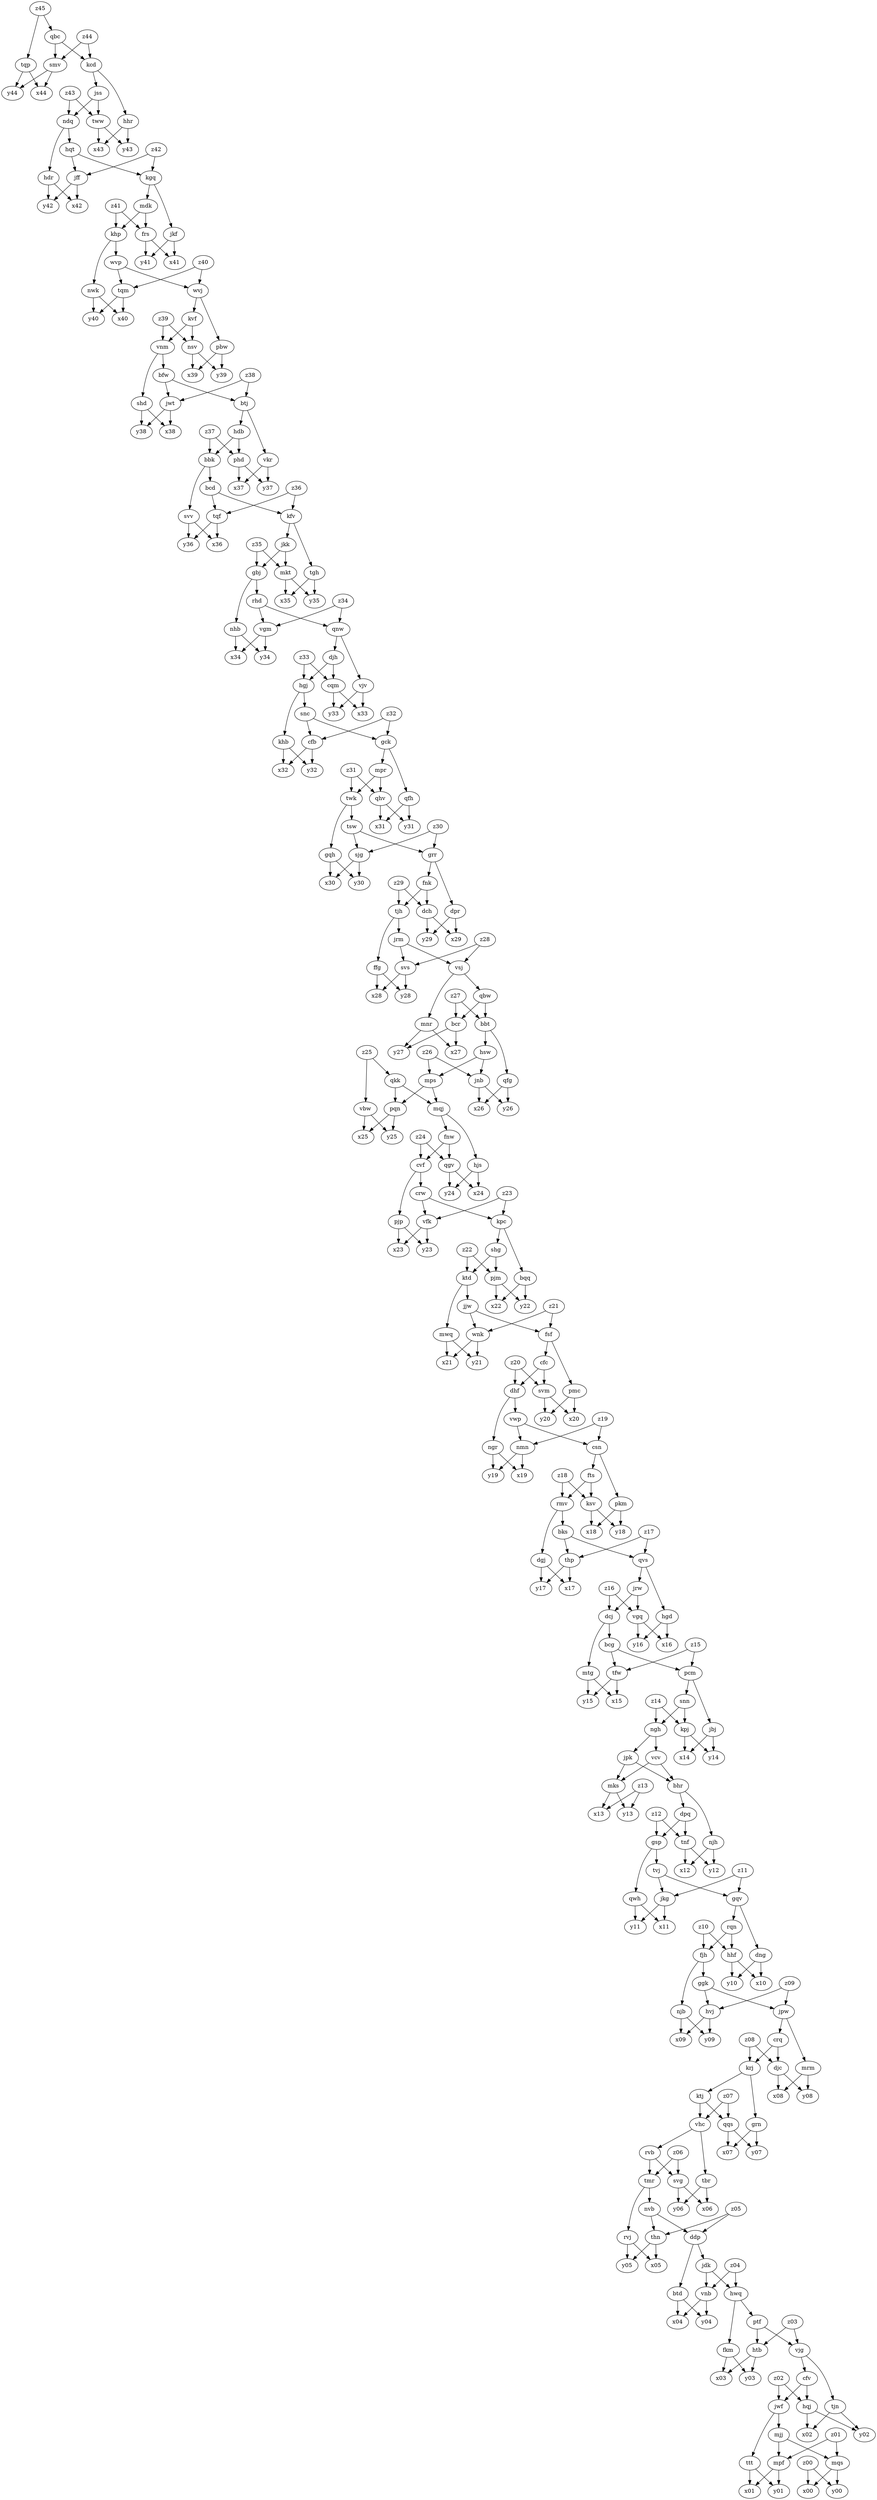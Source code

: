 digraph {
        z07 -> qqs
        z07 -> vhc
        z06 -> tmr
        z06 -> svg
        z09 -> jpw
        z09 -> hvj
        bqq -> y22
        bqq -> x22
        z08 -> krj
        z08 -> djc
        mwq -> x21
        mwq -> y21
        pmc -> x20
        pmc -> y20
        kcd -> jss
        kcd -> hhr
        rqn -> hhf
        rqn -> fjh
        ksv -> y18
        ksv -> x18
        z10 -> hhf
        z10 -> fjh
        z12 -> tnf
        z12 -> gsp
        ktd -> jjw
        ktd -> mwq
        z11 -> jkg
        z11 -> gqv
        z14 -> ngh
        z14 -> kpj
        z13 -> x13
        z13 -> y13
        z16 -> dcj
        z16 -> vgq
        z15 -> pcm
        z15 -> tfw
        z18 -> rmv
        z18 -> ksv
        ktj -> qqs
        ktj -> vhc
        z17 -> thp
        z17 -> qvs
        z19 -> csn
        z19 -> nmn
        jrm -> svs
        jrm -> vsj
        fjh -> ggk
        fjh -> njb
        njb -> x09
        njb -> y09
        tvj -> gqv
        tvj -> jkg
        bbk -> svv
        bbk -> bcd
        njh -> y12
        njh -> x12
        jrw -> dcj
        jrw -> vgq
        vjg -> tjn
        vjg -> cfv
        jbj -> y14
        jbj -> x14
        bbt -> hsw
        bbt -> qfg
        z21 -> fsf
        z21 -> wnk
        z20 -> svm
        z20 -> dhf
        z23 -> kpc
        z23 -> vfk
        z22 -> pjm
        z22 -> ktd
        z25 -> vbw
        z25 -> qkk
        z24 -> qgv
        z24 -> cvf
        z27 -> bbt
        z27 -> bcr
        z26 -> jnb
        z26 -> mps
        z29 -> tjh
        z29 -> dch
        z28 -> svs
        z28 -> vsj
        bcd -> tqf
        bcd -> kfv
        vjv -> x33
        vjv -> y33
        tfw -> y15
        tfw -> x15
        dgj -> y17
        dgj -> x17
        bcg -> tfw
        bcg -> pcm
        twk -> tsw
        twk -> gqh
        fkm -> x03
        fkm -> y03
        jss -> ndq
        jss -> tww
        bcr -> y27
        bcr -> x27
        cvf -> crw
        cvf -> pjp
        qqs -> y07
        qqs -> x07
        btd -> x04
        btd -> y04
        tgh -> y35
        tgh -> x35
        tww -> y43
        tww -> x43
        z30 -> sjg
        z30 -> grr
        z32 -> gck
        z32 -> cfb
        z31 -> qhv
        z31 -> twk
        btj -> hdb
        btj -> vkr
        kvf -> nsv
        kvf -> vnm
        z34 -> vgm
        z34 -> qnw
        z33 -> hgj
        z33 -> cqm
        vkr -> y37
        vkr -> x37
        z36 -> tqf
        z36 -> kfv
        z35 -> gbj
        z35 -> mkt
        cfb -> x32
        cfb -> y32
        z38 -> jwt
        z38 -> btj
        z37 -> bbk
        z37 -> phd
        z39 -> nsv
        z39 -> vnm
        cfc -> dhf
        cfc -> svm
        dhf -> vwp
        dhf -> ngr
        svg -> x06
        svg -> y06
        svm -> x20
        svm -> y20
        mjj -> mpf
        mjj -> mqs
        jdk -> vnb
        jdk -> hwq
        svs -> x28
        svs -> y28
        cfv -> hqj
        cfv -> jwf
        svv -> y36
        svv -> x36
        qbc -> smv
        qbc -> kcd
        wnk -> x21
        wnk -> y21
        z41 -> khp
        z41 -> frs
        z40 -> wvj
        z40 -> tqm
        z43 -> ndq
        z43 -> tww
        z42 -> kgq
        z42 -> jff
        kfv -> jkk
        kfv -> tgh
        z45 -> tqp
        z45 -> qbc
        z44 -> smv
        z44 -> kcd
        thn -> y05
        thn -> x05
        thp -> x17
        thp -> y17
        hqj -> y02
        hqj -> x02
        qbw -> bbt
        qbw -> bcr
        hqt -> kgq
        hqt -> jff
        pqn -> x25
        pqn -> y25
        nmn -> y19
        nmn -> x19
        mks -> y13
        mks -> x13
        kgq -> mdk
        kgq -> jkf
        mkt -> x35
        mkt -> y35
        djc -> y08
        djc -> x08
        rvb -> tmr
        rvb -> svg
        fnk -> tjh
        fnk -> dch
        djh -> cqm
        djh -> hgj
        khb -> y32
        khb -> x32
        rvj -> y05
        rvj -> x05
        jff -> y42
        jff -> x42
        vnb -> y04
        vnb -> x04
        shd -> y38
        shd -> x38
        fnw -> qgv
        fnw -> cvf
        bfw -> btj
        bfw -> jwt
        khp -> wvp
        khp -> nwk
        shg -> pjm
        shg -> ktd
        tjh -> jrm
        tjh -> ffg
        vnm -> shd
        vnm -> bfw
        jwf -> ttt
        jwf -> mjj
        tjn -> y02
        tjn -> x02
        gqh -> x30
        gqh -> y30
        pbw -> y39
        pbw -> x39
        jwt -> x38
        jwt -> y38
        hsw -> jnb
        hsw -> mps
        gqv -> dng
        gqv -> rqn
        htb -> x03
        htb -> y03
        pcm -> snn
        pcm -> jbj
        grn -> y07
        grn -> x07
        ptf -> htb
        ptf -> vjg
        grr -> fnk
        grr -> dpr
        hdb -> bbk
        hdb -> phd
        bhr -> dpq
        bhr -> njh
        gbj -> rhd
        gbj -> nhb
        rhd -> vgm
        rhd -> qnw
        qvs -> hgd
        qvs -> jrw
        mnr -> y27
        mnr -> x27
        sjg -> y30
        sjg -> x30
        qfh -> y31
        qfh -> x31
        qfg -> x26
        qfg -> y26
        hdr -> y42
        hdr -> x42
        qwh -> y11
        qwh -> x11
        gsp -> qwh
        gsp -> tvj
        gck -> qfh
        gck -> mpr
        tmr -> nvb
        tmr -> rvj
        dng -> x10
        dng -> y10
        hvj -> x09
        hvj -> y09
        qgv -> x24
        qgv -> y24
        mpf -> y01
        mpf -> x01
        frs -> x41
        frs -> y41
        tnf -> y12
        tnf -> x12
        mpr -> twk
        mpr -> qhv
        mps -> mqj
        mps -> pqn
        jjw -> fsf
        jjw -> wnk
        fsf -> pmc
        fsf -> cfc
        qhv -> x31
        qhv -> y31
        hwq -> ptf
        hwq -> fkm
        hgd -> x16
        hgd -> y16
        jkf -> x41
        jkf -> y41
        mqj -> hjs
        mqj -> fnw
        jkg -> x11
        jkg -> y11
        vbw -> y25
        vbw -> x25
        hgj -> khb
        hgj -> snc
        bks -> qvs
        bks -> thp
        jkk -> gbj
        jkk -> mkt
        vsj -> qbw
        vsj -> mnr
        mqs -> y00
        mqs -> x00
        nsv -> y39
        nsv -> x39
        smv -> y44
        smv -> x44
        dpq -> gsp
        dpq -> tnf
        fts -> ksv
        fts -> rmv
        dpr -> x29
        dpr -> y29
        hhf -> x10
        hhf -> y10
        vcv -> mks
        vcv -> bhr
        snc -> gck
        snc -> cfb
        mrm -> x08
        mrm -> y08
        wvj -> pbw
        wvj -> kvf
        phd -> x37
        phd -> y37
        wvp -> wvj
        wvp -> tqm
        snn -> ngh
        snn -> kpj
        hhr -> y43
        hhr -> x43
        ndq -> hqt
        ndq -> hdr
        tqf -> y36
        tqf -> x36
        ggk -> hvj
        ggk -> jpw
        qkk -> mqj
        qkk -> pqn
        tqm -> y40
        tqm -> x40
        tqp -> x44
        tqp -> y44
        rmv -> bks
        rmv -> dgj
        nvb -> ddp
        nvb -> thn
        jnb -> y26
        jnb -> x26
        kpc -> shg
        kpc -> bqq
        mtg -> x15
        mtg -> y15
        kpj -> y14
        kpj -> x14
        ffg -> y28
        ffg -> x28
        hjs -> x24
        hjs -> y24
        pjm -> x22
        pjm -> y22
        mdk -> frs
        mdk -> khp
        pjp -> x23
        pjp -> y23
        vfk -> y23
        vfk -> x23
        cqm -> x33
        cqm -> y33
        nwk -> x40
        nwk -> y40
        tbr -> x06
        tbr -> y06
        dch -> x29
        dch -> y29
        dcj -> bcg
        dcj -> mtg
        ngh -> jpk
        ngh -> vcv
        vwp -> csn
        vwp -> nmn
        pkm -> y18
        pkm -> x18
        ngr -> x19
        ngr -> y19
        tsw -> sjg
        tsw -> grr
        vgm -> x34
        vgm -> y34
        vgq -> x16
        vgq -> y16
        krj -> grn
        krj -> ktj
        crq -> krj
        crq -> djc
        jpk -> bhr
        jpk -> mks
        nhb -> x34
        nhb -> y34
        crw -> kpc
        crw -> vfk
        vhc -> tbr
        vhc -> rvb
        jpw -> crq
        jpw -> mrm
        ddp -> jdk
        ddp -> btd
        ttt -> y01
        ttt -> x01
        z01 -> mqs
        z01 -> mpf
        z00 -> y00
        z00 -> x00
        qnw -> vjv
        qnw -> djh
        z03 -> vjg
        z03 -> htb
        z02 -> jwf
        z02 -> hqj
        z05 -> thn
        z05 -> ddp
        csn -> fts
        csn -> pkm
        z04 -> hwq
        z04 -> vnb
}
